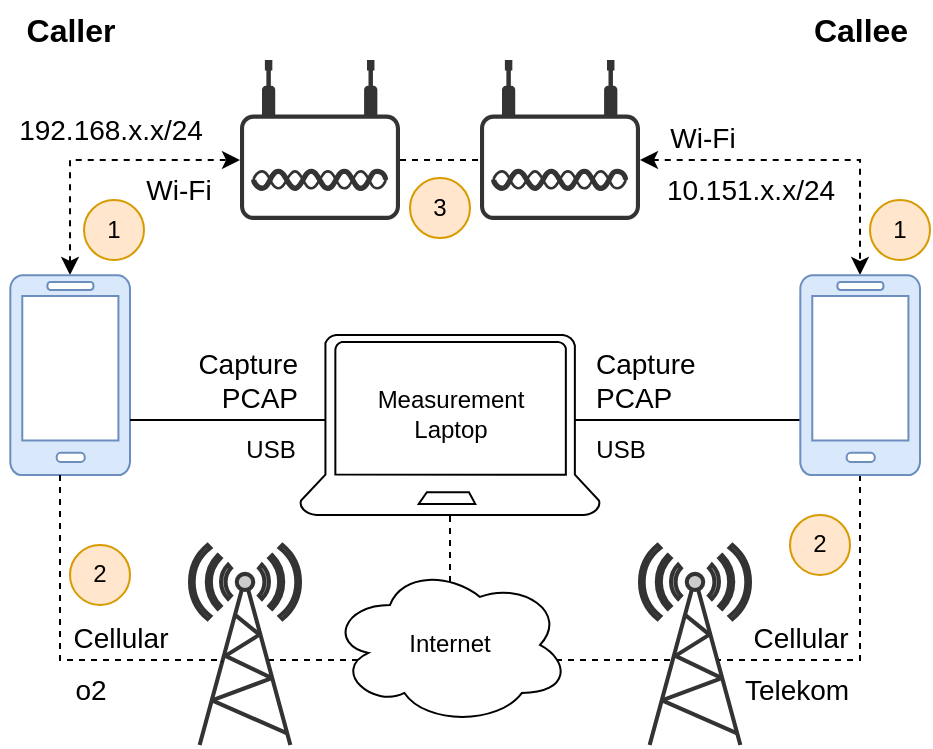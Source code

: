 <mxfile version="24.4.8" type="device">
  <diagram name="Page-1" id="tMPGpnKy-ZowUA-VL0b9">
    <mxGraphModel dx="275" dy="375" grid="1" gridSize="10" guides="1" tooltips="1" connect="1" arrows="1" fold="1" page="1" pageScale="1" pageWidth="850" pageHeight="1100" math="0" shadow="0">
      <root>
        <mxCell id="0" />
        <mxCell id="1" parent="0" />
        <mxCell id="eUBzGFOjnWwHcONE-PQC-1" value="Wi-Fi" style="edgeStyle=orthogonalEdgeStyle;rounded=0;orthogonalLoop=1;jettySize=auto;html=1;dashed=1;startArrow=classic;startFill=1;verticalAlign=top;fontSize=14;" parent="1" source="GLRb8waI0ZLwu5YfJsHA-3" target="voaq_ugr3uCPQvjhjeNq-14" edge="1">
          <mxGeometry x="0.566" relative="1" as="geometry">
            <Array as="points">
              <mxPoint x="85" y="90" />
            </Array>
            <mxPoint as="offset" />
          </mxGeometry>
        </mxCell>
        <mxCell id="GLRb8waI0ZLwu5YfJsHA-3" value="" style="verticalLabelPosition=bottom;html=1;verticalAlign=top;align=center;shape=mxgraph.azure.mobile;pointerEvents=1;fillColor=#dae8fc;strokeColor=#6c8ebf;" parent="1" vertex="1">
          <mxGeometry x="55" y="147.5" width="60" height="100" as="geometry" />
        </mxCell>
        <mxCell id="5sYCJGslf6sujtwOZ7F9-2" value="Cellular" style="edgeStyle=orthogonalEdgeStyle;rounded=0;orthogonalLoop=1;jettySize=auto;html=1;endArrow=none;endFill=0;dashed=1;verticalAlign=bottom;fontSize=14;" edge="1" parent="1" source="5sYCJGslf6sujtwOZ7F9-8">
          <mxGeometry x="0.503" relative="1" as="geometry">
            <mxPoint x="480.029" y="250" as="sourcePoint" />
            <mxPoint x="409" y="340" as="targetPoint" />
            <Array as="points">
              <mxPoint x="480" y="340" />
            </Array>
            <mxPoint as="offset" />
          </mxGeometry>
        </mxCell>
        <mxCell id="voaq_ugr3uCPQvjhjeNq-4" value="Caller" style="text;html=1;align=center;verticalAlign=middle;resizable=0;points=[];autosize=1;strokeColor=none;fillColor=none;fontSize=16;fontStyle=1" parent="1" vertex="1">
          <mxGeometry x="50" y="10" width="70" height="30" as="geometry" />
        </mxCell>
        <mxCell id="voaq_ugr3uCPQvjhjeNq-8" value="&lt;div&gt;Capture&lt;/div&gt;&lt;div&gt;PCAP&lt;/div&gt;" style="endArrow=none;html=1;rounded=0;fontSize=14;fontStyle=0;verticalAlign=bottom;edgeStyle=orthogonalEdgeStyle;labelBackgroundColor=none;align=right;" parent="1" source="GLRb8waI0ZLwu5YfJsHA-3" edge="1">
          <mxGeometry x="0.574" width="50" height="50" relative="1" as="geometry">
            <mxPoint x="320" y="292.47" as="sourcePoint" />
            <mxPoint x="213" y="230" as="targetPoint" />
            <Array as="points">
              <mxPoint x="213" y="220" />
            </Array>
            <mxPoint as="offset" />
          </mxGeometry>
        </mxCell>
        <mxCell id="voaq_ugr3uCPQvjhjeNq-9" value="USB" style="text;html=1;align=center;verticalAlign=middle;resizable=0;points=[];autosize=1;strokeColor=none;fillColor=none;" parent="1" vertex="1">
          <mxGeometry x="160" y="220.0" width="50" height="30" as="geometry" />
        </mxCell>
        <mxCell id="voaq_ugr3uCPQvjhjeNq-10" value="Callee" style="text;html=1;align=center;verticalAlign=middle;resizable=0;points=[];autosize=1;strokeColor=none;fillColor=none;fontSize=16;fontStyle=1" parent="1" vertex="1">
          <mxGeometry x="445" y="10" width="70" height="30" as="geometry" />
        </mxCell>
        <mxCell id="voaq_ugr3uCPQvjhjeNq-11" value="&lt;div&gt;Capture&amp;nbsp;&lt;/div&gt;&lt;div&gt;PCAP&lt;/div&gt;" style="endArrow=none;html=1;rounded=0;fontStyle=0;fontSize=14;verticalAlign=bottom;edgeStyle=orthogonalEdgeStyle;labelBackgroundColor=none;align=left;" parent="1" target="5sYCJGslf6sujtwOZ7F9-8" edge="1">
          <mxGeometry x="-0.841" width="50" height="50" relative="1" as="geometry">
            <mxPoint x="337" y="220" as="sourcePoint" />
            <mxPoint x="400" y="220.029" as="targetPoint" />
            <Array as="points">
              <mxPoint x="420" y="220" />
              <mxPoint x="420" y="220" />
            </Array>
            <mxPoint as="offset" />
          </mxGeometry>
        </mxCell>
        <mxCell id="voaq_ugr3uCPQvjhjeNq-12" value="USB" style="text;html=1;align=center;verticalAlign=middle;resizable=0;points=[];autosize=1;strokeColor=none;fillColor=none;" parent="1" vertex="1">
          <mxGeometry x="335" y="220.0" width="50" height="30" as="geometry" />
        </mxCell>
        <mxCell id="voaq_ugr3uCPQvjhjeNq-13" value="&lt;div&gt;Measurement&lt;/div&gt;&lt;div&gt;Laptop&lt;br&gt;&lt;/div&gt;" style="text;html=1;align=center;verticalAlign=middle;resizable=0;points=[];autosize=1;strokeColor=none;fillColor=none;" parent="1" vertex="1">
          <mxGeometry x="225" y="197.47" width="100" height="40" as="geometry" />
        </mxCell>
        <mxCell id="eUBzGFOjnWwHcONE-PQC-19" style="edgeStyle=orthogonalEdgeStyle;rounded=0;orthogonalLoop=1;jettySize=auto;html=1;endArrow=none;endFill=0;dashed=1;" parent="1" source="voaq_ugr3uCPQvjhjeNq-14" target="eUBzGFOjnWwHcONE-PQC-17" edge="1">
          <mxGeometry relative="1" as="geometry">
            <Array as="points">
              <mxPoint x="270" y="90" />
              <mxPoint x="270" y="90" />
            </Array>
          </mxGeometry>
        </mxCell>
        <mxCell id="voaq_ugr3uCPQvjhjeNq-14" value="" style="points=[[0.03,0.36,0],[0.18,0,0],[0.5,0.34,0],[0.82,0,0],[0.97,0.36,0],[1,0.67,0],[0.975,0.975,0],[0.5,1,0],[0.025,0.975,0],[0,0.67,0]];verticalLabelPosition=bottom;sketch=0;html=1;verticalAlign=top;aspect=fixed;align=center;pointerEvents=1;shape=mxgraph.cisco19.wireless_access_point;fillColor=#333333;strokeColor=none;" parent="1" vertex="1">
          <mxGeometry x="170" y="40.0" width="80" height="80" as="geometry" />
        </mxCell>
        <mxCell id="voaq_ugr3uCPQvjhjeNq-16" value="&lt;div style=&quot;font-size: 14px;&quot;&gt;Wi-Fi&lt;/div&gt;" style="endArrow=classic;dashed=1;html=1;rounded=0;fontStyle=0;fontSize=14;labelBorderColor=none;textShadow=0;labelBackgroundColor=none;verticalAlign=bottom;spacing=2;edgeStyle=orthogonalEdgeStyle;startArrow=classic;startFill=1;endFill=1;" parent="1" source="eUBzGFOjnWwHcONE-PQC-17" target="5sYCJGslf6sujtwOZ7F9-8" edge="1">
          <mxGeometry x="-0.636" width="50" height="50" relative="1" as="geometry">
            <mxPoint x="320" y="362.47" as="sourcePoint" />
            <mxPoint x="480.029" y="145" as="targetPoint" />
            <Array as="points">
              <mxPoint x="480" y="90" />
            </Array>
            <mxPoint as="offset" />
          </mxGeometry>
        </mxCell>
        <mxCell id="voaq_ugr3uCPQvjhjeNq-6" value="" style="verticalLabelPosition=bottom;html=1;verticalAlign=top;align=center;strokeColor=default;fillColor=#FFFFFF;shape=mxgraph.azure.laptop;pointerEvents=1;" parent="1" vertex="1">
          <mxGeometry x="200" y="177.47" width="150" height="90" as="geometry" />
        </mxCell>
        <mxCell id="eUBzGFOjnWwHcONE-PQC-12" style="edgeStyle=orthogonalEdgeStyle;rounded=0;orthogonalLoop=1;jettySize=auto;html=1;endArrow=none;endFill=0;dashed=1;" parent="1" edge="1">
          <mxGeometry relative="1" as="geometry">
            <mxPoint x="184" y="340" as="sourcePoint" />
            <mxPoint x="229" y="340" as="targetPoint" />
            <Array as="points">
              <mxPoint x="210" y="340" />
              <mxPoint x="210" y="340" />
            </Array>
          </mxGeometry>
        </mxCell>
        <mxCell id="voaq_ugr3uCPQvjhjeNq-23" value="" style="fontColor=#0066CC;verticalAlign=top;verticalLabelPosition=bottom;labelPosition=center;align=center;html=1;outlineConnect=0;fillColor=#CCCCCC;strokeColor=#333333;gradientColor=none;gradientDirection=north;strokeWidth=2;shape=mxgraph.networks.radio_tower;" parent="1" vertex="1">
          <mxGeometry x="145" y="282.47" width="55" height="100" as="geometry" />
        </mxCell>
        <mxCell id="voaq_ugr3uCPQvjhjeNq-24" value="&lt;div style=&quot;font-size: 14px;&quot;&gt;&lt;span style=&quot;background-color: initial;&quot;&gt;Cellular&lt;/span&gt;&lt;/div&gt;" style="endArrow=none;dashed=1;html=1;rounded=0;fontStyle=0;fontSize=14;labelBorderColor=none;textShadow=0;labelBackgroundColor=none;verticalAlign=bottom;edgeStyle=orthogonalEdgeStyle;" parent="1" source="GLRb8waI0ZLwu5YfJsHA-3" edge="1">
          <mxGeometry x="0.404" width="50" height="50" relative="1" as="geometry">
            <mxPoint x="110" y="232.47" as="sourcePoint" />
            <mxPoint x="161" y="341" as="targetPoint" />
            <Array as="points">
              <mxPoint x="80" y="340" />
            </Array>
            <mxPoint as="offset" />
          </mxGeometry>
        </mxCell>
        <mxCell id="RHVGhRYyqxNj4GJr4SZu-1" value="1" style="ellipse;whiteSpace=wrap;html=1;fillColor=#ffe6cc;strokeColor=#d79b00;" parent="1" vertex="1">
          <mxGeometry x="92" y="110" width="30" height="30" as="geometry" />
        </mxCell>
        <mxCell id="RHVGhRYyqxNj4GJr4SZu-3" value="2" style="ellipse;whiteSpace=wrap;html=1;fillColor=#ffe6cc;strokeColor=#d79b00;" parent="1" vertex="1">
          <mxGeometry x="85" y="282.47" width="30" height="30" as="geometry" />
        </mxCell>
        <mxCell id="eUBzGFOjnWwHcONE-PQC-2" value="10.151.x.x/24" style="text;html=1;align=center;verticalAlign=middle;resizable=0;points=[];autosize=1;strokeColor=none;fillColor=none;spacing=0;fontSize=14;" parent="1" vertex="1">
          <mxGeometry x="375" y="90" width="100" height="30" as="geometry" />
        </mxCell>
        <mxCell id="eUBzGFOjnWwHcONE-PQC-3" value="&lt;span style=&quot;font-size: 14px;&quot;&gt;192.168.x.x/24&lt;/span&gt;" style="text;html=1;align=center;verticalAlign=middle;resizable=0;points=[];autosize=1;strokeColor=none;fillColor=none;spacing=0;fontSize=14;" parent="1" vertex="1">
          <mxGeometry x="50" y="60" width="110" height="30" as="geometry" />
        </mxCell>
        <mxCell id="eUBzGFOjnWwHcONE-PQC-8" value="1" style="ellipse;whiteSpace=wrap;html=1;fillColor=#ffe6cc;strokeColor=#d79b00;" parent="1" vertex="1">
          <mxGeometry x="485" y="110" width="30" height="30" as="geometry" />
        </mxCell>
        <mxCell id="eUBzGFOjnWwHcONE-PQC-10" value="o2" style="text;html=1;align=center;verticalAlign=middle;resizable=0;points=[];autosize=1;strokeColor=none;fillColor=none;fontSize=14;" parent="1" vertex="1">
          <mxGeometry x="75" y="340.47" width="40" height="30" as="geometry" />
        </mxCell>
        <mxCell id="eUBzGFOjnWwHcONE-PQC-13" style="edgeStyle=orthogonalEdgeStyle;rounded=0;orthogonalLoop=1;jettySize=auto;html=1;endArrow=none;endFill=0;dashed=1;" parent="1" target="voaq_ugr3uCPQvjhjeNq-6" edge="1">
          <mxGeometry relative="1" as="geometry">
            <mxPoint x="275" y="301" as="sourcePoint" />
            <Array as="points">
              <mxPoint x="275" y="281" />
              <mxPoint x="275" y="281" />
            </Array>
          </mxGeometry>
        </mxCell>
        <mxCell id="5sYCJGslf6sujtwOZ7F9-3" style="edgeStyle=orthogonalEdgeStyle;rounded=0;orthogonalLoop=1;jettySize=auto;html=1;endArrow=none;endFill=0;dashed=1;" edge="1" parent="1">
          <mxGeometry relative="1" as="geometry">
            <mxPoint x="328" y="340" as="sourcePoint" />
            <mxPoint x="386" y="340" as="targetPoint" />
            <Array as="points">
              <mxPoint x="386" y="340" />
            </Array>
          </mxGeometry>
        </mxCell>
        <mxCell id="eUBzGFOjnWwHcONE-PQC-11" value="Internet" style="ellipse;shape=cloud;whiteSpace=wrap;html=1;" parent="1" vertex="1">
          <mxGeometry x="215" y="292.47" width="120" height="80" as="geometry" />
        </mxCell>
        <mxCell id="eUBzGFOjnWwHcONE-PQC-17" value="" style="points=[[0.03,0.36,0],[0.18,0,0],[0.5,0.34,0],[0.82,0,0],[0.97,0.36,0],[1,0.67,0],[0.975,0.975,0],[0.5,1,0],[0.025,0.975,0],[0,0.67,0]];verticalLabelPosition=bottom;sketch=0;html=1;verticalAlign=top;aspect=fixed;align=center;pointerEvents=1;shape=mxgraph.cisco19.wireless_access_point;fillColor=#333333;strokeColor=none;" parent="1" vertex="1">
          <mxGeometry x="290" y="40.0" width="80" height="80" as="geometry" />
        </mxCell>
        <mxCell id="5sYCJGslf6sujtwOZ7F9-1" value="" style="fontColor=#0066CC;verticalAlign=top;verticalLabelPosition=bottom;labelPosition=center;align=center;html=1;outlineConnect=0;fillColor=#CCCCCC;strokeColor=#333333;gradientColor=none;gradientDirection=north;strokeWidth=2;shape=mxgraph.networks.radio_tower;" vertex="1" parent="1">
          <mxGeometry x="370" y="282.47" width="55" height="100" as="geometry" />
        </mxCell>
        <mxCell id="5sYCJGslf6sujtwOZ7F9-4" value="3" style="ellipse;whiteSpace=wrap;html=1;fillColor=#ffe6cc;strokeColor=#d79b00;" vertex="1" parent="1">
          <mxGeometry x="255" y="99.0" width="30" height="30" as="geometry" />
        </mxCell>
        <mxCell id="5sYCJGslf6sujtwOZ7F9-5" value="2" style="ellipse;whiteSpace=wrap;html=1;fillColor=#ffe6cc;strokeColor=#d79b00;" vertex="1" parent="1">
          <mxGeometry x="445" y="267.47" width="30" height="30" as="geometry" />
        </mxCell>
        <mxCell id="5sYCJGslf6sujtwOZ7F9-7" value="Telekom" style="text;html=1;align=center;verticalAlign=middle;resizable=0;points=[];autosize=1;strokeColor=none;fillColor=none;fontSize=14;spacing=0;" vertex="1" parent="1">
          <mxGeometry x="413" y="340.47" width="70" height="30" as="geometry" />
        </mxCell>
        <mxCell id="5sYCJGslf6sujtwOZ7F9-8" value="" style="verticalLabelPosition=bottom;html=1;verticalAlign=top;align=center;shape=mxgraph.azure.mobile;pointerEvents=1;fillColor=#dae8fc;strokeColor=#6c8ebf;" vertex="1" parent="1">
          <mxGeometry x="450" y="147.5" width="60" height="100" as="geometry" />
        </mxCell>
      </root>
    </mxGraphModel>
  </diagram>
</mxfile>
